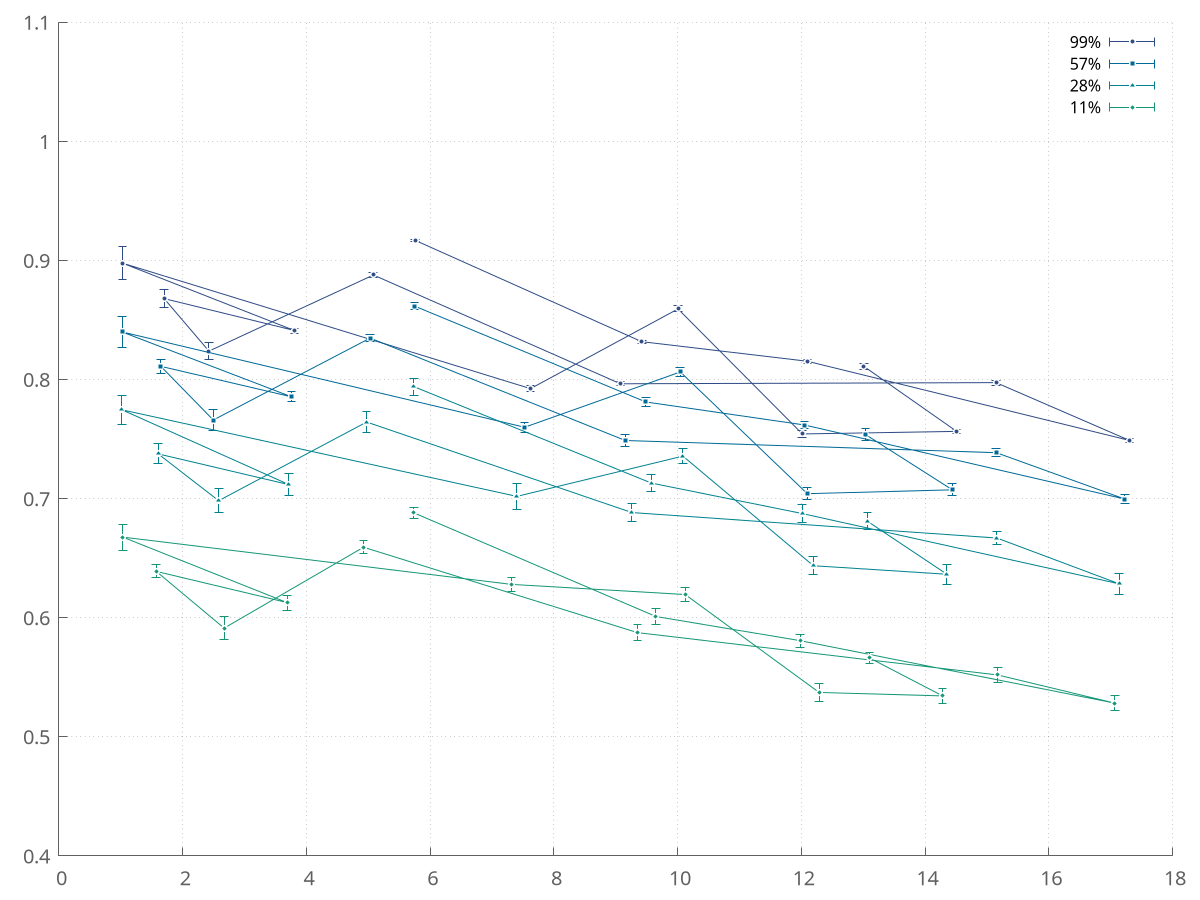 set terminal wxt
set grid
set style line 11 lc rgb '#606060' lt 1
set border 3 back ls 11
set tics nomirror
set xlabel 'Distance R (m)'
set ylabel 'Intensity I [0;1]'
set tics font ', 15'
set xlabel
set ylabel
set xrange [0:*]
set yrange [0.4:1.1]
plot '-' with yerrorlines ls 1 pt 7 ps 0.5 lc rgb '#2e4b85' title '99%', '-' with yerrorlines ls 1 pt 5 ps 0.5 lc rgb '#006997' title '57%', '-' with yerrorlines ls 1 pt 9 ps 0.5 lc rgb '#00828f' title '28%', '-' with yerrorlines ls 1 pt 13 ps 0.5 lc rgb '#149676' title '11%'
5.759859561920166 0.9168325662612915 0.0011335696326568723
9.4193038940429688 0.83180993795394897 0.0011366307735443115
12.098103523254395 0.81536686420440674 0.0014813583111390471
17.304101943969727 0.74889916181564331 0.0015149416867643595
15.147635459899902 0.79743379354476929 0.0021781353279948235
9.074976921081543 0.79646098613739014 0.0015861947322264314
5.0816383361816406 0.88780653476715088 0.0023406166583299637
2.4236667156219482 0.82390576601028442 0.0070617035962641239
1.6996817588806152 0.86797374486923218 0.0073972782120108604
3.8048563003540039 0.84118807315826416 0.0021018858533352613
1.027138352394104 0.89771336317062378 0.014045543037354946
7.6216707229614258 0.79237693548202515 0.0025759174022823572
10.006302833557129 0.85932028293609619 0.0024572841357439756
12.01624870300293 0.75433456897735596 0.0026846784166991711
14.510671615600586 0.75649541616439819 0.0016907188110053539
13.00809383392334 0.81115138530731201 0.0025494988076388836
e
5.7461667060852051 0.86172759532928467 0.0032337140291929245
9.4872446060180664 0.78116172552108765 0.0037709204480051994
12.052927017211914 0.76183485984802246 0.0033251235727220774
17.229486465454102 0.6996498703956604 0.0037446762435138226
15.151932716369629 0.73859173059463501 0.0032093008048832417
9.1532773971557617 0.74884539842605591 0.0050217933021485806
5.027946949005127 0.83482080698013306 0.0031208961736410856
2.4941051006317139 0.7660251259803772 0.0088942600414156914
1.6469582319259644 0.81108123064041138 0.0061742332763969898
3.7586116790771484 0.78551411628723145 0.0042263921350240707
1.0189664363861084 0.83997935056686401 0.012993957847356796
7.5265836715698242 0.75995087623596191 0.0040066190995275974
10.04379940032959 0.80640268325805664 0.0038814498111605644
12.095377922058105 0.70419389009475708 0.0048864609561860561
14.440475463867188 0.70740729570388794 0.0050786286592483521
13.03657341003418 0.75387167930603027 0.0050028879195451736
e
5.7378549575805664 0.79400593042373657 0.0070974216796457767
9.5727863311767578 0.7131190299987793 0.0072983079589903355
12.01435661315918 0.68749117851257324 0.0072351666167378426
17.140098571777344 0.62843358516693115 0.0088000278919935226
15.161763191223145 0.66691303253173828 0.0054335091263055801
9.2587270736694336 0.68834120035171509 0.0079365922138094902
4.9720067977905273 0.76433581113815308 0.0085523808375000954
2.5808849334716797 0.69828790426254272 0.010199720971286297
1.6034976243972778 0.7375761866569519 0.0084010409191250801
3.7175834178924561 0.71173906326293945 0.0092592528089880943
1.0180782079696655 0.77458393573760986 0.0119138453155756
7.4001574516296387 0.70189750194549561 0.011105986312031746
10.084954261779785 0.73574459552764893 0.0062172478064894676
12.194380760192871 0.64367961883544922 0.0075654424726963043
14.353428840637207 0.63650530576705933 0.0083592794835567474
13.070677757263184 0.68095296621322632 0.0072142444550991058
e
5.7331233024597168 0.68812966346740723 0.0046417089179158211
9.6495141983032227 0.60102343559265137 0.0065155946649610996
11.979935646057129 0.58075052499771118 0.005527125671505928
17.065704345703125 0.52830338478088379 0.0060920719988644123
15.173650741577148 0.55194270610809326 0.0059513011947274208
9.3501205444335938 0.58750456571578979 0.0065501458011567593
4.9224638938903809 0.65920335054397583 0.0052416748367249966
2.6690244674682617 0.59128165245056152 0.0099190613254904747
1.5735529661178589 0.63889318704605103 0.0054013198241591454
3.6864686012268066 0.61275345087051392 0.0062723206356167793
1.0295339822769165 0.6676979660987854 0.010842784307897091
7.3149042129516602 0.62799644470214844 0.005985465832054615
10.12238597869873 0.61948287487030029 0.0056885550729930401
12.287464141845703 0.53724867105484009 0.0072679612785577774
14.283635139465332 0.53436601161956787 0.0061212079599499702
13.101449012756348 0.56625670194625854 0.0049195881001651287
e
